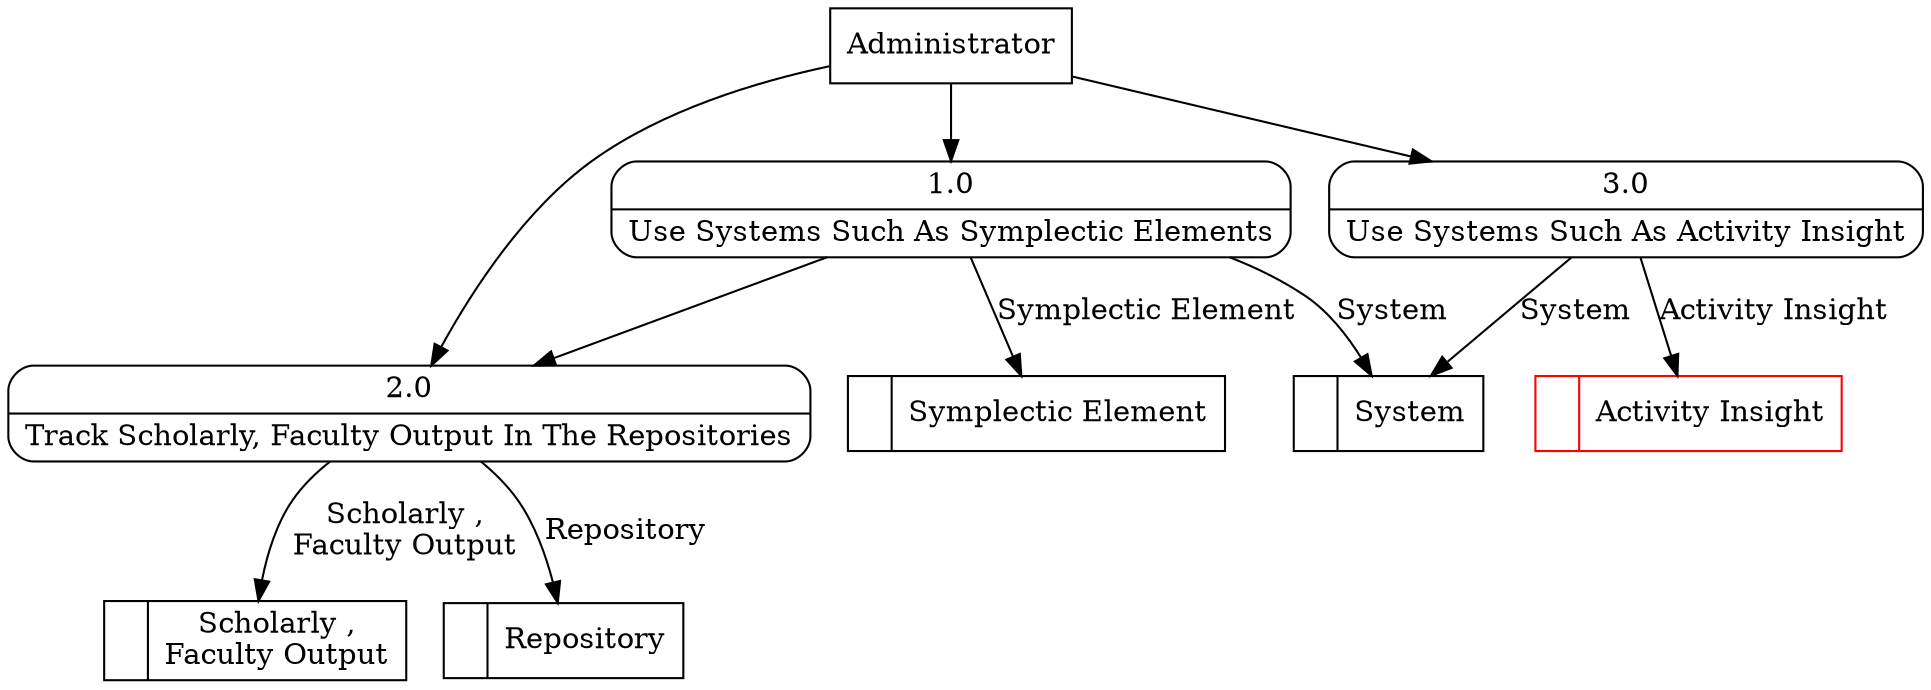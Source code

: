 digraph dfd2{ 
node[shape=record]
200 [label="<f0>  |<f1> Scholarly ,\nFaculty Output " ];
201 [label="<f0>  |<f1> Symplectic Element " ];
202 [label="<f0>  |<f1> Activity Insight " color=red];
203 [label="<f0>  |<f1> Repository " ];
204 [label="<f0>  |<f1> System " ];
205 [label="Administrator" shape=box];
206 [label="{<f0> 1.0|<f1> Use Systems Such As Symplectic Elements }" shape=Mrecord];
207 [label="{<f0> 2.0|<f1> Track Scholarly, Faculty Output In The Repositories }" shape=Mrecord];
208 [label="{<f0> 3.0|<f1> Use Systems Such As Activity Insight }" shape=Mrecord];
205 -> 206
205 -> 207
205 -> 208
206 -> 207
206 -> 204 [label="System"]
206 -> 201 [label="Symplectic Element"]
207 -> 200 [label="Scholarly ,\nFaculty Output"]
207 -> 203 [label="Repository"]
208 -> 202 [label="Activity Insight"]
208 -> 204 [label="System"]
}